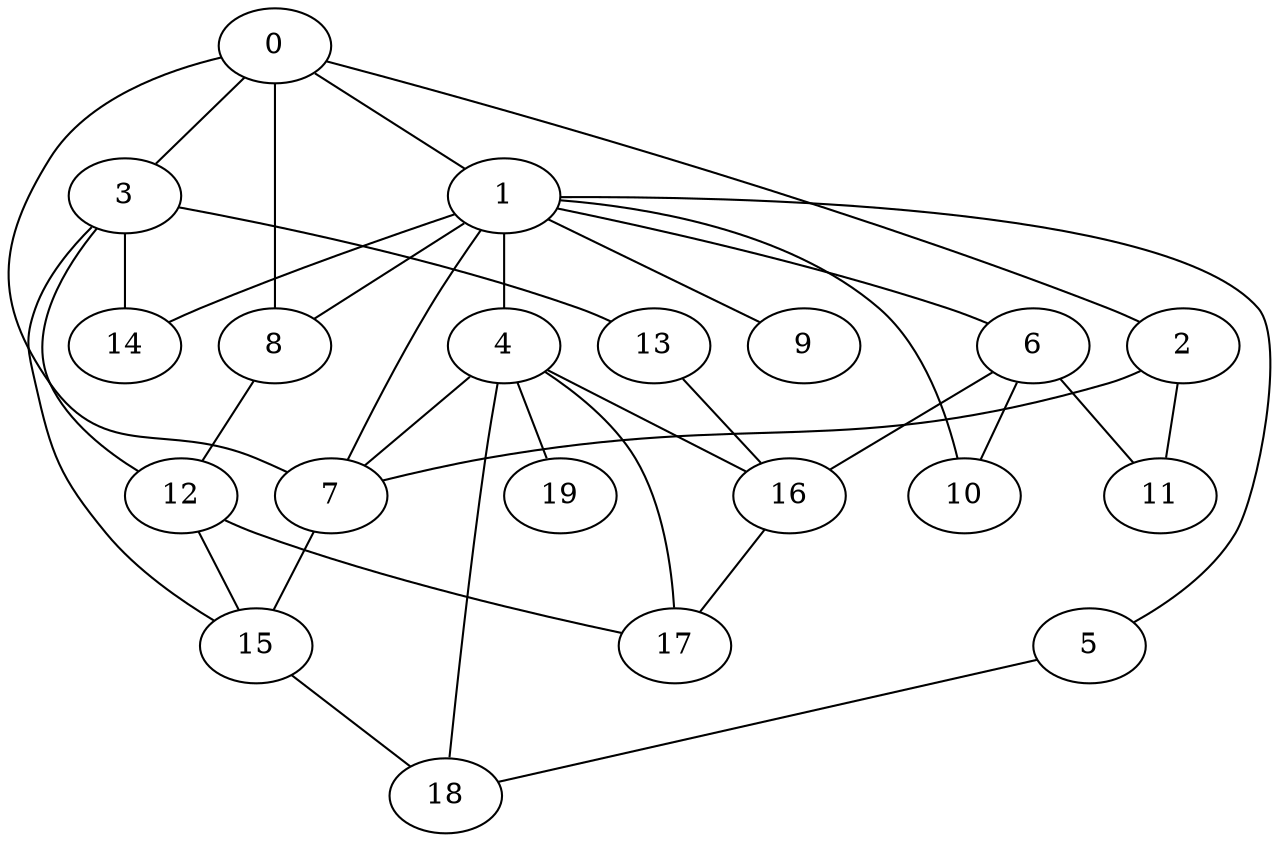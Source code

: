
graph graphname {
    0 -- 1
0 -- 2
0 -- 3
0 -- 7
0 -- 8
1 -- 4
1 -- 5
1 -- 6
1 -- 7
1 -- 8
1 -- 9
1 -- 10
1 -- 14
2 -- 11
2 -- 7
3 -- 12
3 -- 13
3 -- 14
3 -- 15
4 -- 16
4 -- 18
4 -- 19
4 -- 17
4 -- 7
5 -- 18
6 -- 11
6 -- 10
6 -- 16
7 -- 15
8 -- 12
12 -- 15
12 -- 17
13 -- 16
15 -- 18
16 -- 17

}
